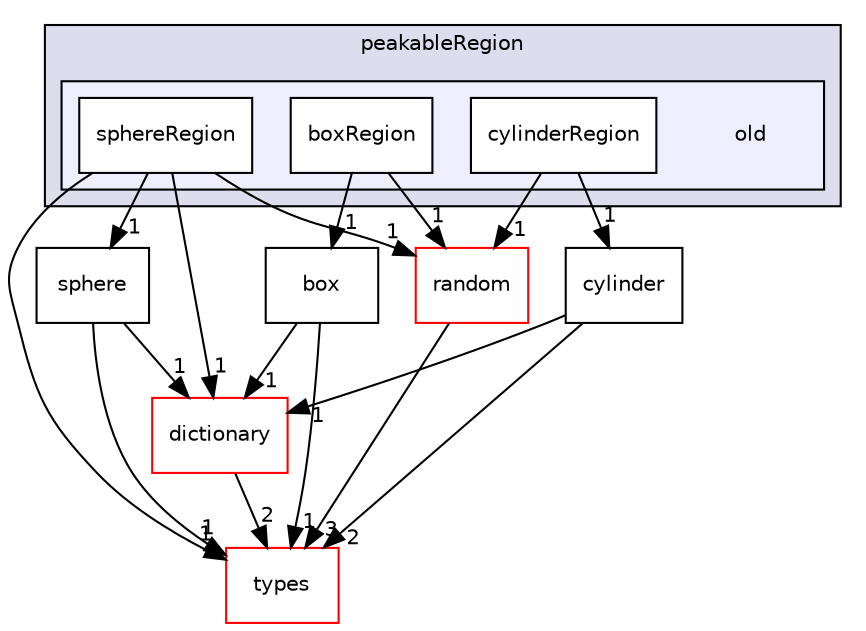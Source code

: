 digraph "src/phasicFlow/structuredData/peakableRegion/old" {
  compound=true
  node [ fontsize="10", fontname="Helvetica"];
  edge [ labelfontsize="10", labelfontname="Helvetica"];
  subgraph clusterdir_4f9e597021b90228ccac48345da86dec {
    graph [ bgcolor="#ddddee", pencolor="black", label="peakableRegion" fontname="Helvetica", fontsize="10", URL="dir_4f9e597021b90228ccac48345da86dec.html"]
  subgraph clusterdir_ff4d04a04db2d9da869faf00456dae4a {
    graph [ bgcolor="#eeeeff", pencolor="black", label="" URL="dir_ff4d04a04db2d9da869faf00456dae4a.html"];
    dir_ff4d04a04db2d9da869faf00456dae4a [shape=plaintext label="old"];
    dir_bc52d8277bb3559033e4c611131edd96 [shape=box label="boxRegion" color="black" fillcolor="white" style="filled" URL="dir_bc52d8277bb3559033e4c611131edd96.html"];
    dir_5fcaec6c1054ba18b91e48975cb6f4aa [shape=box label="cylinderRegion" color="black" fillcolor="white" style="filled" URL="dir_5fcaec6c1054ba18b91e48975cb6f4aa.html"];
    dir_b3c077fec41f6d1e5a3abf0dbabe286b [shape=box label="sphereRegion" color="black" fillcolor="white" style="filled" URL="dir_b3c077fec41f6d1e5a3abf0dbabe286b.html"];
  }
  }
  dir_3c122f757ce481da214d5e212823922a [shape=box label="sphere" URL="dir_3c122f757ce481da214d5e212823922a.html"];
  dir_e8a9bd8d4c80a50a4f7c200c882d5c23 [shape=box label="box" URL="dir_e8a9bd8d4c80a50a4f7c200c882d5c23.html"];
  dir_e8baec020e471dff3bc06b812491e6c5 [shape=box label="types" fillcolor="white" style="filled" color="red" URL="dir_e8baec020e471dff3bc06b812491e6c5.html"];
  dir_2239fa6412e9b0224779ec16b2644e86 [shape=box label="cylinder" URL="dir_2239fa6412e9b0224779ec16b2644e86.html"];
  dir_956f0a97b7f785e1c0171e740f1da120 [shape=box label="random" fillcolor="white" style="filled" color="red" URL="dir_956f0a97b7f785e1c0171e740f1da120.html"];
  dir_1220c712ed5f98fd84ba71b4848374db [shape=box label="dictionary" fillcolor="white" style="filled" color="red" URL="dir_1220c712ed5f98fd84ba71b4848374db.html"];
  dir_3c122f757ce481da214d5e212823922a->dir_e8baec020e471dff3bc06b812491e6c5 [headlabel="1", labeldistance=1.5 headhref="dir_000171_000175.html"];
  dir_3c122f757ce481da214d5e212823922a->dir_1220c712ed5f98fd84ba71b4848374db [headlabel="1", labeldistance=1.5 headhref="dir_000171_000112.html"];
  dir_e8a9bd8d4c80a50a4f7c200c882d5c23->dir_e8baec020e471dff3bc06b812491e6c5 [headlabel="1", labeldistance=1.5 headhref="dir_000146_000175.html"];
  dir_e8a9bd8d4c80a50a4f7c200c882d5c23->dir_1220c712ed5f98fd84ba71b4848374db [headlabel="1", labeldistance=1.5 headhref="dir_000146_000112.html"];
  dir_2239fa6412e9b0224779ec16b2644e86->dir_e8baec020e471dff3bc06b812491e6c5 [headlabel="2", labeldistance=1.5 headhref="dir_000147_000175.html"];
  dir_2239fa6412e9b0224779ec16b2644e86->dir_1220c712ed5f98fd84ba71b4848374db [headlabel="1", labeldistance=1.5 headhref="dir_000147_000112.html"];
  dir_bc52d8277bb3559033e4c611131edd96->dir_e8a9bd8d4c80a50a4f7c200c882d5c23 [headlabel="1", labeldistance=1.5 headhref="dir_000155_000146.html"];
  dir_bc52d8277bb3559033e4c611131edd96->dir_956f0a97b7f785e1c0171e740f1da120 [headlabel="1", labeldistance=1.5 headhref="dir_000155_000120.html"];
  dir_956f0a97b7f785e1c0171e740f1da120->dir_e8baec020e471dff3bc06b812491e6c5 [headlabel="3", labeldistance=1.5 headhref="dir_000120_000175.html"];
  dir_b3c077fec41f6d1e5a3abf0dbabe286b->dir_3c122f757ce481da214d5e212823922a [headlabel="1", labeldistance=1.5 headhref="dir_000157_000171.html"];
  dir_b3c077fec41f6d1e5a3abf0dbabe286b->dir_e8baec020e471dff3bc06b812491e6c5 [headlabel="1", labeldistance=1.5 headhref="dir_000157_000175.html"];
  dir_b3c077fec41f6d1e5a3abf0dbabe286b->dir_956f0a97b7f785e1c0171e740f1da120 [headlabel="1", labeldistance=1.5 headhref="dir_000157_000120.html"];
  dir_b3c077fec41f6d1e5a3abf0dbabe286b->dir_1220c712ed5f98fd84ba71b4848374db [headlabel="1", labeldistance=1.5 headhref="dir_000157_000112.html"];
  dir_5fcaec6c1054ba18b91e48975cb6f4aa->dir_2239fa6412e9b0224779ec16b2644e86 [headlabel="1", labeldistance=1.5 headhref="dir_000156_000147.html"];
  dir_5fcaec6c1054ba18b91e48975cb6f4aa->dir_956f0a97b7f785e1c0171e740f1da120 [headlabel="1", labeldistance=1.5 headhref="dir_000156_000120.html"];
  dir_1220c712ed5f98fd84ba71b4848374db->dir_e8baec020e471dff3bc06b812491e6c5 [headlabel="2", labeldistance=1.5 headhref="dir_000112_000175.html"];
}
